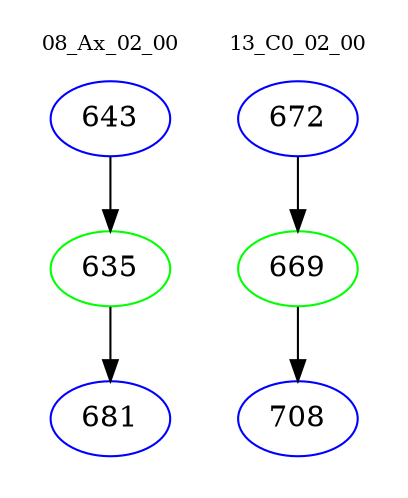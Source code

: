 digraph{
subgraph cluster_0 {
color = white
label = "08_Ax_02_00";
fontsize=10;
T0_643 [label="643", color="blue"]
T0_643 -> T0_635 [color="black"]
T0_635 [label="635", color="green"]
T0_635 -> T0_681 [color="black"]
T0_681 [label="681", color="blue"]
}
subgraph cluster_1 {
color = white
label = "13_C0_02_00";
fontsize=10;
T1_672 [label="672", color="blue"]
T1_672 -> T1_669 [color="black"]
T1_669 [label="669", color="green"]
T1_669 -> T1_708 [color="black"]
T1_708 [label="708", color="blue"]
}
}
